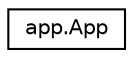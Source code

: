 digraph "Graphical Class Hierarchy"
{
  edge [fontname="Helvetica",fontsize="10",labelfontname="Helvetica",labelfontsize="10"];
  node [fontname="Helvetica",fontsize="10",shape=record];
  rankdir="LR";
  Node0 [label="app.App",height=0.2,width=0.4,color="black", fillcolor="white", style="filled",URL="$classapp_1_1_app.html"];
}
